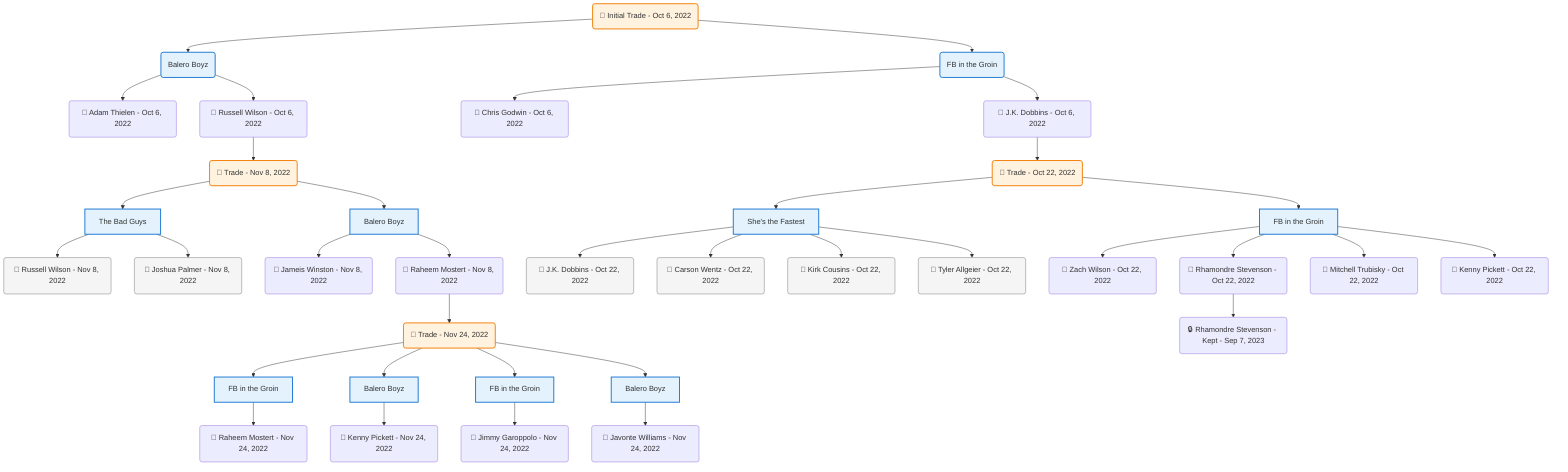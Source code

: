 flowchart TD

    TRADE_MAIN("🔄 Initial Trade - Oct 6, 2022")
    TEAM_1("Balero Boyz")
    TEAM_2("FB in the Groin")
    NODE_ceb01724-e495-4b8b-ab42-5da462b40eb6("🔄 Adam Thielen - Oct 6, 2022")
    NODE_48917829-0cda-4ead-a5c0-5f0cb548e2a0("🔄 Russell Wilson - Oct 6, 2022")
    TRADE_c9b94281-94ad-4140-96c9-26bb5005be28_3("🔄 Trade - Nov 8, 2022")
    TEAM_b2220d1a-ff75-4622-9757-09978901110f_4["The Bad Guys"]
    NODE_cf6dce81-4deb-4f7e-b8e5-755938976703("🔄 Russell Wilson - Nov 8, 2022")
    NODE_2e6f8d3e-5ea6-4590-b67d-2856fa324df1("🔄 Joshua Palmer - Nov 8, 2022")
    TEAM_2feaf03e-fb22-498e-ac8f-e596b6ba7810_5["Balero Boyz"]
    NODE_990c48bc-e6a6-49f4-abbb-4ef2fe73130f("🔄 Jameis Winston - Nov 8, 2022")
    NODE_54481d19-d18e-4ae3-9e9d-b1a5a6b78aa9("🔄 Raheem Mostert - Nov 8, 2022")
    TRADE_36c4f0e2-3a62-4a2f-aeff-004312ccd7e0_6("🔄 Trade - Nov 24, 2022")
    TEAM_f483ecf1-cd17-4991-854b-e52dfc957b45_7["FB in the Groin"]
    NODE_9cd60e06-6251-46a6-b284-c1979aa7e5cc("🔄 Raheem Mostert - Nov 24, 2022")
    TEAM_2feaf03e-fb22-498e-ac8f-e596b6ba7810_8["Balero Boyz"]
    NODE_f903327d-5537-4a97-941a-7d80035df23e("🔄 Kenny Pickett - Nov 24, 2022")
    TEAM_f483ecf1-cd17-4991-854b-e52dfc957b45_9["FB in the Groin"]
    NODE_9be127b4-a3d5-401c-acf7-930b29fba8bb("🔄 Jimmy Garoppolo - Nov 24, 2022")
    TEAM_2feaf03e-fb22-498e-ac8f-e596b6ba7810_10["Balero Boyz"]
    NODE_f5eadd9c-975d-4a02-8aed-9554a48dad40("🔄 Javonte Williams - Nov 24, 2022")
    NODE_50894dfa-24e6-4514-a011-95c4a89caf18("🔄 Chris Godwin - Oct 6, 2022")
    NODE_63b4561c-a5e2-4596-af31-b11baa7ff3d8("🔄 J.K. Dobbins - Oct 6, 2022")
    TRADE_80e50d93-5ffa-46e1-99e4-3612e8863dfe_11("🔄 Trade - Oct 22, 2022")
    TEAM_4449259f-64af-44fd-9235-1facc0926234_12["She's the Fastest"]
    NODE_dfaa5988-9ef9-48f8-b7f3-c4d3aa25240e("🔄 J.K. Dobbins - Oct 22, 2022")
    NODE_31e7fac5-08c3-4d1e-b742-0e41812ff327("🔄 Carson Wentz - Oct 22, 2022")
    NODE_d6a9e407-1ec2-44b6-8a55-f0817d6fc4db("🔄 Kirk Cousins - Oct 22, 2022")
    NODE_188a0f3e-e812-4d35-91eb-f7f24aaa898a("🔄 Tyler Allgeier - Oct 22, 2022")
    TEAM_f483ecf1-cd17-4991-854b-e52dfc957b45_13["FB in the Groin"]
    NODE_46551d87-6620-496f-9426-1952e6229d82("🔄 Zach Wilson - Oct 22, 2022")
    NODE_44bf3032-02a3-4053-ada6-1d4e34b2a862("🔄 Rhamondre Stevenson - Oct 22, 2022")
    NODE_e604f0e6-310e-43a9-a279-a0adc371a630("🔒 Rhamondre Stevenson - Kept - Sep 7, 2023")
    NODE_9be64a35-ca09-4358-9dfc-6971a00c397a("🔄 Mitchell Trubisky - Oct 22, 2022")
    NODE_f85aa3b6-020d-4689-9390-8eed17f89b48("🔄 Kenny Pickett - Oct 22, 2022")

    TRADE_MAIN --> TEAM_1
    TRADE_MAIN --> TEAM_2
    TEAM_1 --> NODE_ceb01724-e495-4b8b-ab42-5da462b40eb6
    TEAM_1 --> NODE_48917829-0cda-4ead-a5c0-5f0cb548e2a0
    NODE_48917829-0cda-4ead-a5c0-5f0cb548e2a0 --> TRADE_c9b94281-94ad-4140-96c9-26bb5005be28_3
    TRADE_c9b94281-94ad-4140-96c9-26bb5005be28_3 --> TEAM_b2220d1a-ff75-4622-9757-09978901110f_4
    TEAM_b2220d1a-ff75-4622-9757-09978901110f_4 --> NODE_cf6dce81-4deb-4f7e-b8e5-755938976703
    TEAM_b2220d1a-ff75-4622-9757-09978901110f_4 --> NODE_2e6f8d3e-5ea6-4590-b67d-2856fa324df1
    TRADE_c9b94281-94ad-4140-96c9-26bb5005be28_3 --> TEAM_2feaf03e-fb22-498e-ac8f-e596b6ba7810_5
    TEAM_2feaf03e-fb22-498e-ac8f-e596b6ba7810_5 --> NODE_990c48bc-e6a6-49f4-abbb-4ef2fe73130f
    TEAM_2feaf03e-fb22-498e-ac8f-e596b6ba7810_5 --> NODE_54481d19-d18e-4ae3-9e9d-b1a5a6b78aa9
    NODE_54481d19-d18e-4ae3-9e9d-b1a5a6b78aa9 --> TRADE_36c4f0e2-3a62-4a2f-aeff-004312ccd7e0_6
    TRADE_36c4f0e2-3a62-4a2f-aeff-004312ccd7e0_6 --> TEAM_f483ecf1-cd17-4991-854b-e52dfc957b45_7
    TEAM_f483ecf1-cd17-4991-854b-e52dfc957b45_7 --> NODE_9cd60e06-6251-46a6-b284-c1979aa7e5cc
    TRADE_36c4f0e2-3a62-4a2f-aeff-004312ccd7e0_6 --> TEAM_2feaf03e-fb22-498e-ac8f-e596b6ba7810_8
    TEAM_2feaf03e-fb22-498e-ac8f-e596b6ba7810_8 --> NODE_f903327d-5537-4a97-941a-7d80035df23e
    TRADE_36c4f0e2-3a62-4a2f-aeff-004312ccd7e0_6 --> TEAM_f483ecf1-cd17-4991-854b-e52dfc957b45_9
    TEAM_f483ecf1-cd17-4991-854b-e52dfc957b45_9 --> NODE_9be127b4-a3d5-401c-acf7-930b29fba8bb
    TRADE_36c4f0e2-3a62-4a2f-aeff-004312ccd7e0_6 --> TEAM_2feaf03e-fb22-498e-ac8f-e596b6ba7810_10
    TEAM_2feaf03e-fb22-498e-ac8f-e596b6ba7810_10 --> NODE_f5eadd9c-975d-4a02-8aed-9554a48dad40
    TEAM_2 --> NODE_50894dfa-24e6-4514-a011-95c4a89caf18
    TEAM_2 --> NODE_63b4561c-a5e2-4596-af31-b11baa7ff3d8
    NODE_63b4561c-a5e2-4596-af31-b11baa7ff3d8 --> TRADE_80e50d93-5ffa-46e1-99e4-3612e8863dfe_11
    TRADE_80e50d93-5ffa-46e1-99e4-3612e8863dfe_11 --> TEAM_4449259f-64af-44fd-9235-1facc0926234_12
    TEAM_4449259f-64af-44fd-9235-1facc0926234_12 --> NODE_dfaa5988-9ef9-48f8-b7f3-c4d3aa25240e
    TEAM_4449259f-64af-44fd-9235-1facc0926234_12 --> NODE_31e7fac5-08c3-4d1e-b742-0e41812ff327
    TEAM_4449259f-64af-44fd-9235-1facc0926234_12 --> NODE_d6a9e407-1ec2-44b6-8a55-f0817d6fc4db
    TEAM_4449259f-64af-44fd-9235-1facc0926234_12 --> NODE_188a0f3e-e812-4d35-91eb-f7f24aaa898a
    TRADE_80e50d93-5ffa-46e1-99e4-3612e8863dfe_11 --> TEAM_f483ecf1-cd17-4991-854b-e52dfc957b45_13
    TEAM_f483ecf1-cd17-4991-854b-e52dfc957b45_13 --> NODE_46551d87-6620-496f-9426-1952e6229d82
    TEAM_f483ecf1-cd17-4991-854b-e52dfc957b45_13 --> NODE_44bf3032-02a3-4053-ada6-1d4e34b2a862
    NODE_44bf3032-02a3-4053-ada6-1d4e34b2a862 --> NODE_e604f0e6-310e-43a9-a279-a0adc371a630
    TEAM_f483ecf1-cd17-4991-854b-e52dfc957b45_13 --> NODE_9be64a35-ca09-4358-9dfc-6971a00c397a
    TEAM_f483ecf1-cd17-4991-854b-e52dfc957b45_13 --> NODE_f85aa3b6-020d-4689-9390-8eed17f89b48

    %% Node styling
    classDef teamNode fill:#e3f2fd,stroke:#1976d2,stroke-width:2px
    classDef tradeNode fill:#fff3e0,stroke:#f57c00,stroke-width:2px
    classDef playerNode fill:#f3e5f5,stroke:#7b1fa2,stroke-width:1px
    classDef nonRootPlayerNode fill:#f5f5f5,stroke:#757575,stroke-width:1px
    classDef endNode fill:#ffebee,stroke:#c62828,stroke-width:2px
    classDef waiverNode fill:#e8f5e8,stroke:#388e3c,stroke-width:2px
    classDef championshipNode fill:#fff9c4,stroke:#f57f17,stroke-width:3px

    class TEAM_1,TEAM_2,TEAM_b2220d1a-ff75-4622-9757-09978901110f_4,TEAM_2feaf03e-fb22-498e-ac8f-e596b6ba7810_5,TEAM_f483ecf1-cd17-4991-854b-e52dfc957b45_7,TEAM_2feaf03e-fb22-498e-ac8f-e596b6ba7810_8,TEAM_f483ecf1-cd17-4991-854b-e52dfc957b45_9,TEAM_2feaf03e-fb22-498e-ac8f-e596b6ba7810_10,TEAM_4449259f-64af-44fd-9235-1facc0926234_12,TEAM_f483ecf1-cd17-4991-854b-e52dfc957b45_13 teamNode
    class NODE_cf6dce81-4deb-4f7e-b8e5-755938976703,NODE_2e6f8d3e-5ea6-4590-b67d-2856fa324df1,NODE_dfaa5988-9ef9-48f8-b7f3-c4d3aa25240e,NODE_31e7fac5-08c3-4d1e-b742-0e41812ff327,NODE_d6a9e407-1ec2-44b6-8a55-f0817d6fc4db,NODE_188a0f3e-e812-4d35-91eb-f7f24aaa898a nonRootPlayerNode
    class TRADE_MAIN,TRADE_c9b94281-94ad-4140-96c9-26bb5005be28_3,TRADE_36c4f0e2-3a62-4a2f-aeff-004312ccd7e0_6,TRADE_80e50d93-5ffa-46e1-99e4-3612e8863dfe_11 tradeNode